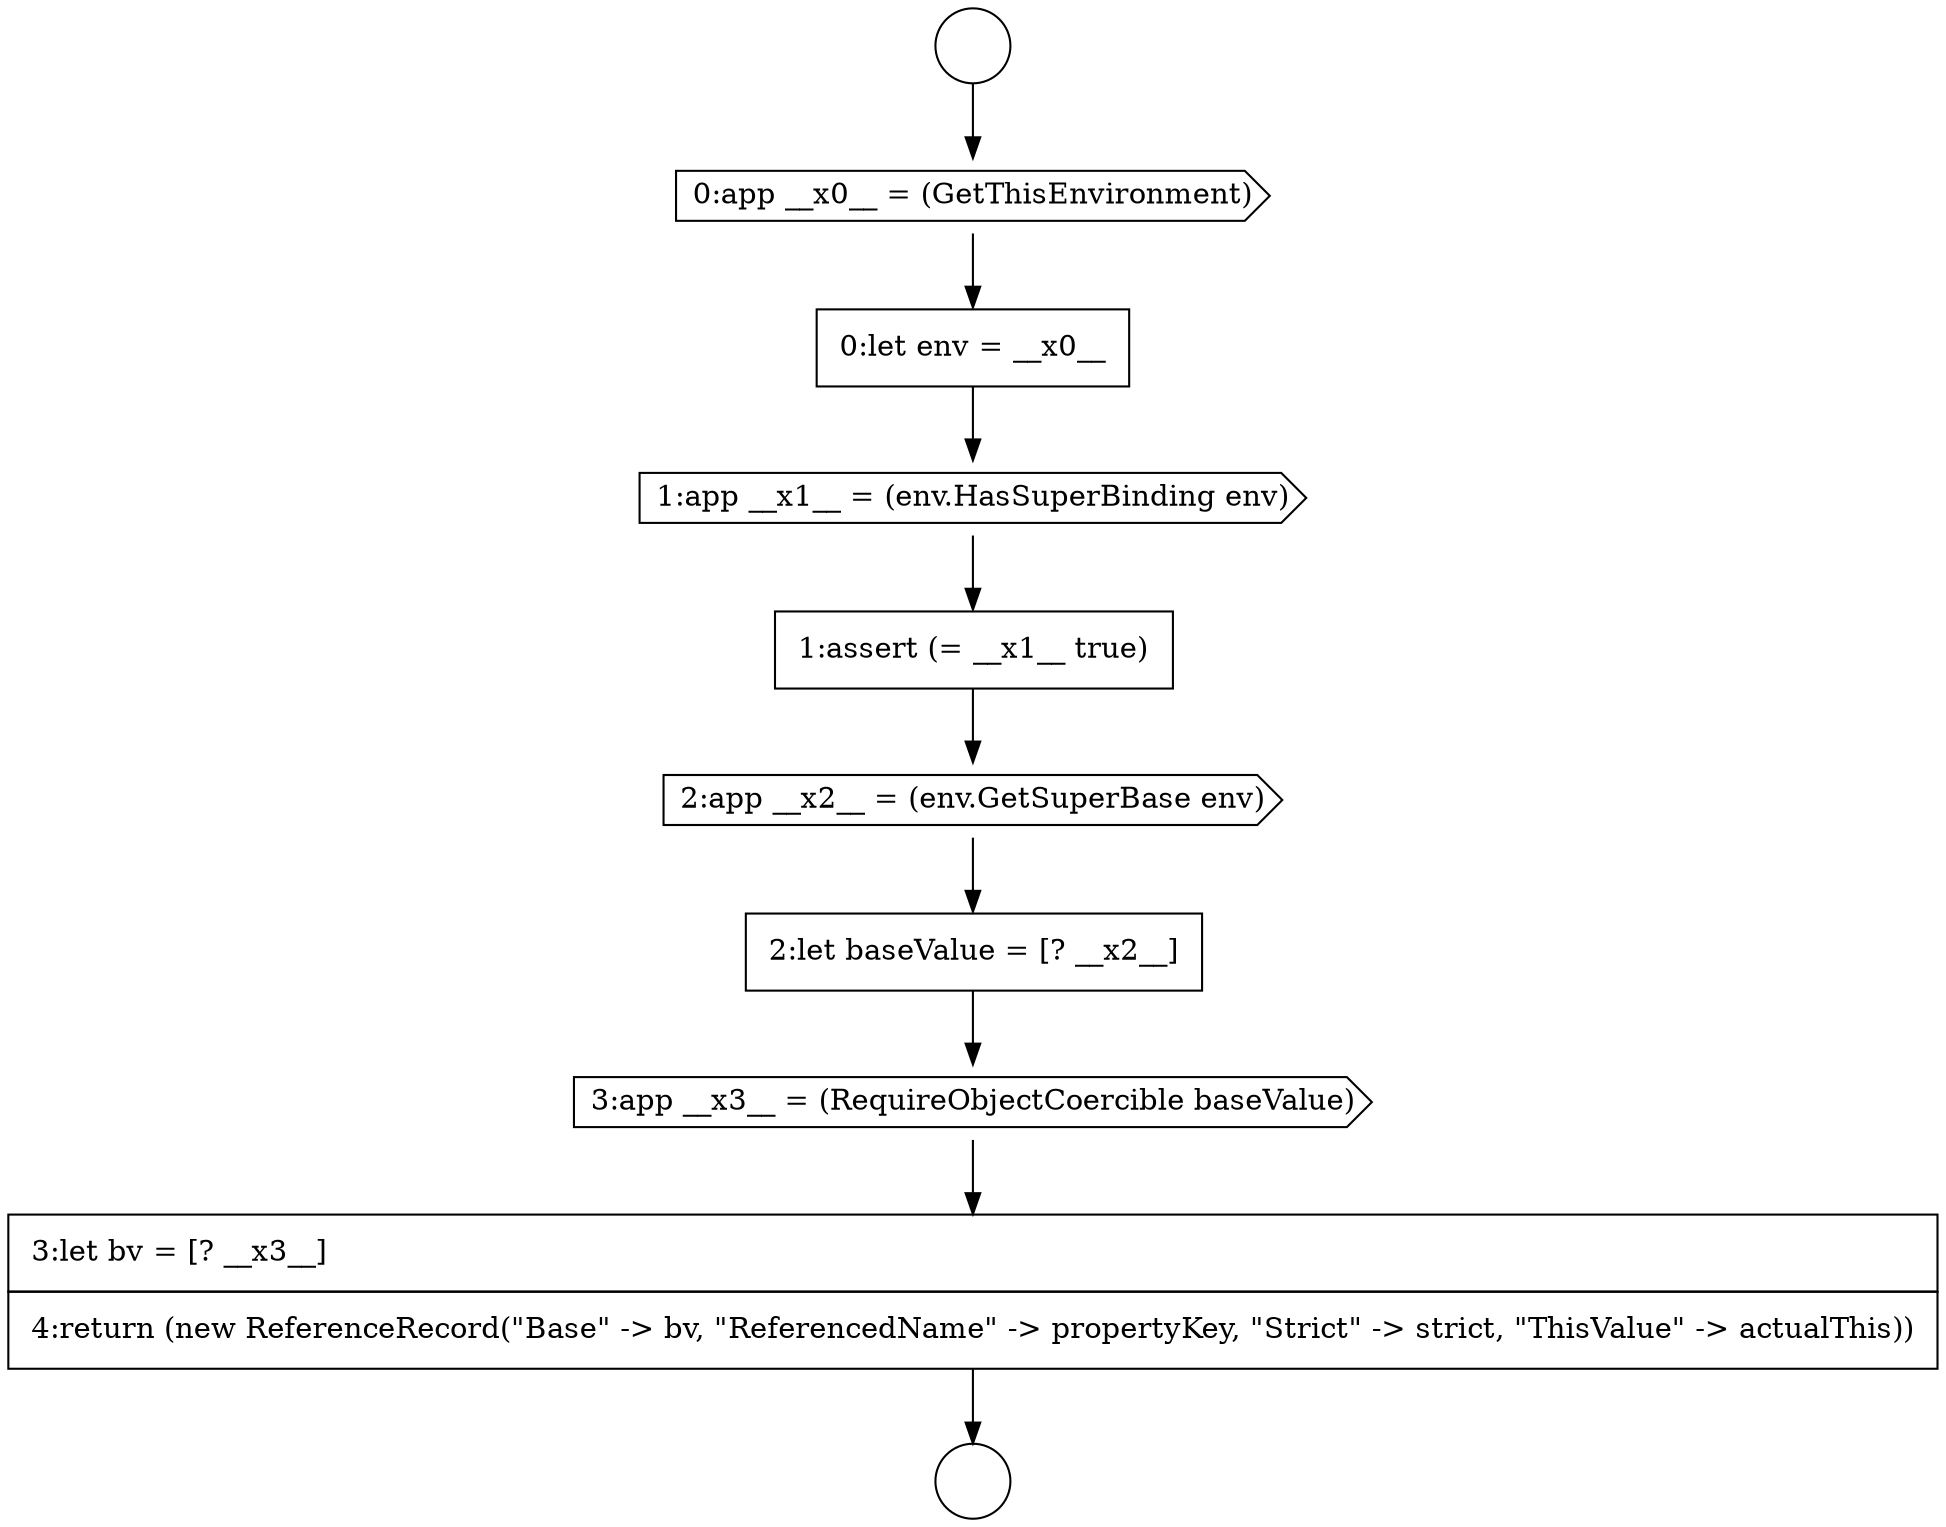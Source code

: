 digraph {
  node4700 [shape=circle label=" " color="black" fillcolor="white" style=filled]
  node4708 [shape=none, margin=0, label=<<font color="black">
    <table border="0" cellborder="1" cellspacing="0" cellpadding="10">
      <tr><td align="left">3:let bv = [? __x3__]</td></tr>
      <tr><td align="left">4:return (new ReferenceRecord(&quot;Base&quot; -&gt; bv, &quot;ReferencedName&quot; -&gt; propertyKey, &quot;Strict&quot; -&gt; strict, &quot;ThisValue&quot; -&gt; actualThis))</td></tr>
    </table>
  </font>> color="black" fillcolor="white" style=filled]
  node4703 [shape=cds, label=<<font color="black">1:app __x1__ = (env.HasSuperBinding env)</font>> color="black" fillcolor="white" style=filled]
  node4705 [shape=cds, label=<<font color="black">2:app __x2__ = (env.GetSuperBase env)</font>> color="black" fillcolor="white" style=filled]
  node4706 [shape=none, margin=0, label=<<font color="black">
    <table border="0" cellborder="1" cellspacing="0" cellpadding="10">
      <tr><td align="left">2:let baseValue = [? __x2__]</td></tr>
    </table>
  </font>> color="black" fillcolor="white" style=filled]
  node4702 [shape=none, margin=0, label=<<font color="black">
    <table border="0" cellborder="1" cellspacing="0" cellpadding="10">
      <tr><td align="left">0:let env = __x0__</td></tr>
    </table>
  </font>> color="black" fillcolor="white" style=filled]
  node4701 [shape=cds, label=<<font color="black">0:app __x0__ = (GetThisEnvironment)</font>> color="black" fillcolor="white" style=filled]
  node4707 [shape=cds, label=<<font color="black">3:app __x3__ = (RequireObjectCoercible baseValue)</font>> color="black" fillcolor="white" style=filled]
  node4704 [shape=none, margin=0, label=<<font color="black">
    <table border="0" cellborder="1" cellspacing="0" cellpadding="10">
      <tr><td align="left">1:assert (= __x1__ true)</td></tr>
    </table>
  </font>> color="black" fillcolor="white" style=filled]
  node4699 [shape=circle label=" " color="black" fillcolor="white" style=filled]
  node4708 -> node4700 [ color="black"]
  node4706 -> node4707 [ color="black"]
  node4701 -> node4702 [ color="black"]
  node4702 -> node4703 [ color="black"]
  node4705 -> node4706 [ color="black"]
  node4704 -> node4705 [ color="black"]
  node4707 -> node4708 [ color="black"]
  node4703 -> node4704 [ color="black"]
  node4699 -> node4701 [ color="black"]
}
